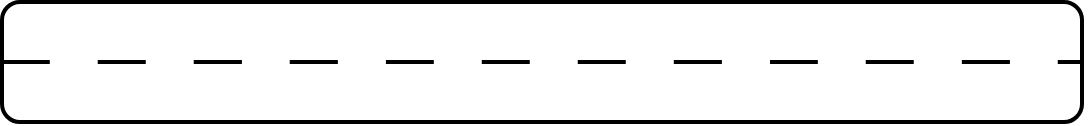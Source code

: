<mxfile version="21.3.2" type="github">
  <diagram name="第 1 页" id="0gCKScpp9jeklzMGLLRe">
    <mxGraphModel dx="1104" dy="678" grid="1" gridSize="10" guides="1" tooltips="1" connect="1" arrows="1" fold="1" page="1" pageScale="1" pageWidth="827" pageHeight="1169" math="0" shadow="0">
      <root>
        <mxCell id="0" />
        <mxCell id="1" parent="0" />
        <mxCell id="SHFL6eVnQLKseav7C1-M-1" value="" style="rounded=1;whiteSpace=wrap;html=1;fontSize=16;strokeWidth=2;labelBackgroundColor=none;" parent="1" vertex="1">
          <mxGeometry x="100" y="260" width="540" height="60" as="geometry" />
        </mxCell>
        <mxCell id="NNbP9pBgAs0unNfAvB5G-1" value="" style="endArrow=none;html=1;rounded=0;startSize=14;endSize=14;sourcePerimeterSpacing=8;targetPerimeterSpacing=8;curved=1;exitX=0;exitY=0.5;exitDx=0;exitDy=0;dashed=1;dashPattern=12 12;strokeWidth=2;labelBackgroundColor=none;fontColor=default;" edge="1" parent="1" source="SHFL6eVnQLKseav7C1-M-1">
          <mxGeometry width="50" height="50" relative="1" as="geometry">
            <mxPoint x="580" y="470" as="sourcePoint" />
            <mxPoint x="640" y="290" as="targetPoint" />
          </mxGeometry>
        </mxCell>
      </root>
    </mxGraphModel>
  </diagram>
</mxfile>
